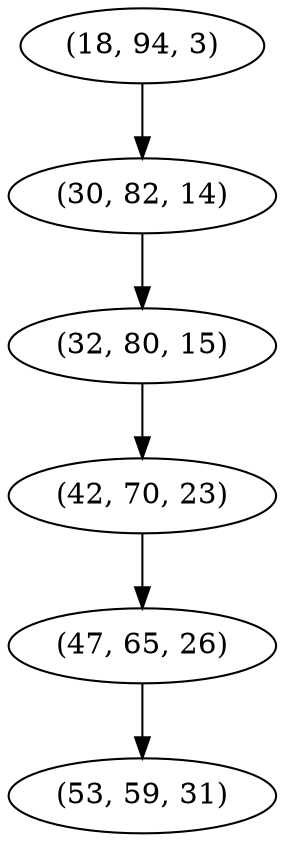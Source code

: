 digraph tree {
    "(18, 94, 3)";
    "(30, 82, 14)";
    "(32, 80, 15)";
    "(42, 70, 23)";
    "(47, 65, 26)";
    "(53, 59, 31)";
    "(18, 94, 3)" -> "(30, 82, 14)";
    "(30, 82, 14)" -> "(32, 80, 15)";
    "(32, 80, 15)" -> "(42, 70, 23)";
    "(42, 70, 23)" -> "(47, 65, 26)";
    "(47, 65, 26)" -> "(53, 59, 31)";
}
